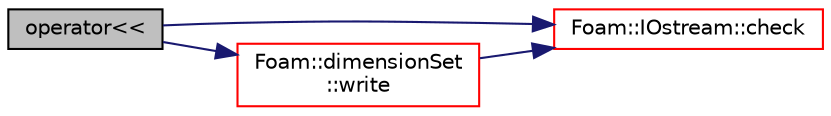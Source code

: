 digraph "operator&lt;&lt;"
{
  bgcolor="transparent";
  edge [fontname="Helvetica",fontsize="10",labelfontname="Helvetica",labelfontsize="10"];
  node [fontname="Helvetica",fontsize="10",shape=record];
  rankdir="LR";
  Node55658 [label="operator\<\<",height=0.2,width=0.4,color="black", fillcolor="grey75", style="filled", fontcolor="black"];
  Node55658 -> Node55659 [color="midnightblue",fontsize="10",style="solid",fontname="Helvetica"];
  Node55659 [label="Foam::IOstream::check",height=0.2,width=0.4,color="red",URL="$a27333.html#a367eb3425fc4e8270e2aa961df8ac8a5",tooltip="Check IOstream status for given operation. "];
  Node55658 -> Node55710 [color="midnightblue",fontsize="10",style="solid",fontname="Helvetica"];
  Node55710 [label="Foam::dimensionSet\l::write",height=0.2,width=0.4,color="red",URL="$a27477.html#affe73e770350e3df39b9ad05ea58da0e",tooltip="Write using provided units. "];
  Node55710 -> Node55659 [color="midnightblue",fontsize="10",style="solid",fontname="Helvetica"];
}

